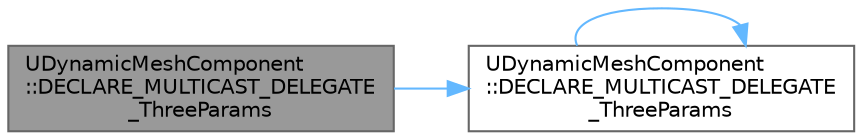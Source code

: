 digraph "UDynamicMeshComponent::DECLARE_MULTICAST_DELEGATE_ThreeParams"
{
 // INTERACTIVE_SVG=YES
 // LATEX_PDF_SIZE
  bgcolor="transparent";
  edge [fontname=Helvetica,fontsize=10,labelfontname=Helvetica,labelfontsize=10];
  node [fontname=Helvetica,fontsize=10,shape=box,height=0.2,width=0.4];
  rankdir="LR";
  Node1 [id="Node000001",label="UDynamicMeshComponent\l::DECLARE_MULTICAST_DELEGATE\l_ThreeParams",height=0.2,width=0.4,color="gray40", fillcolor="grey60", style="filled", fontcolor="black",tooltip="This delegate fires when the mesh has been changed via an FMeshRegionChange-derived change – FMeshCha..."];
  Node1 -> Node2 [id="edge1_Node000001_Node000002",color="steelblue1",style="solid",tooltip=" "];
  Node2 [id="Node000002",label="UDynamicMeshComponent\l::DECLARE_MULTICAST_DELEGATE\l_ThreeParams",height=0.2,width=0.4,color="grey40", fillcolor="white", style="filled",URL="$df/de6/classUDynamicMeshComponent.html#a8f400944a79f88effa9bb414bbccaad4",tooltip="This delegate fires when the mesh vertices have been changed via an FMeshVertexChange."];
  Node2 -> Node2 [id="edge2_Node000002_Node000002",color="steelblue1",style="solid",tooltip=" "];
}
